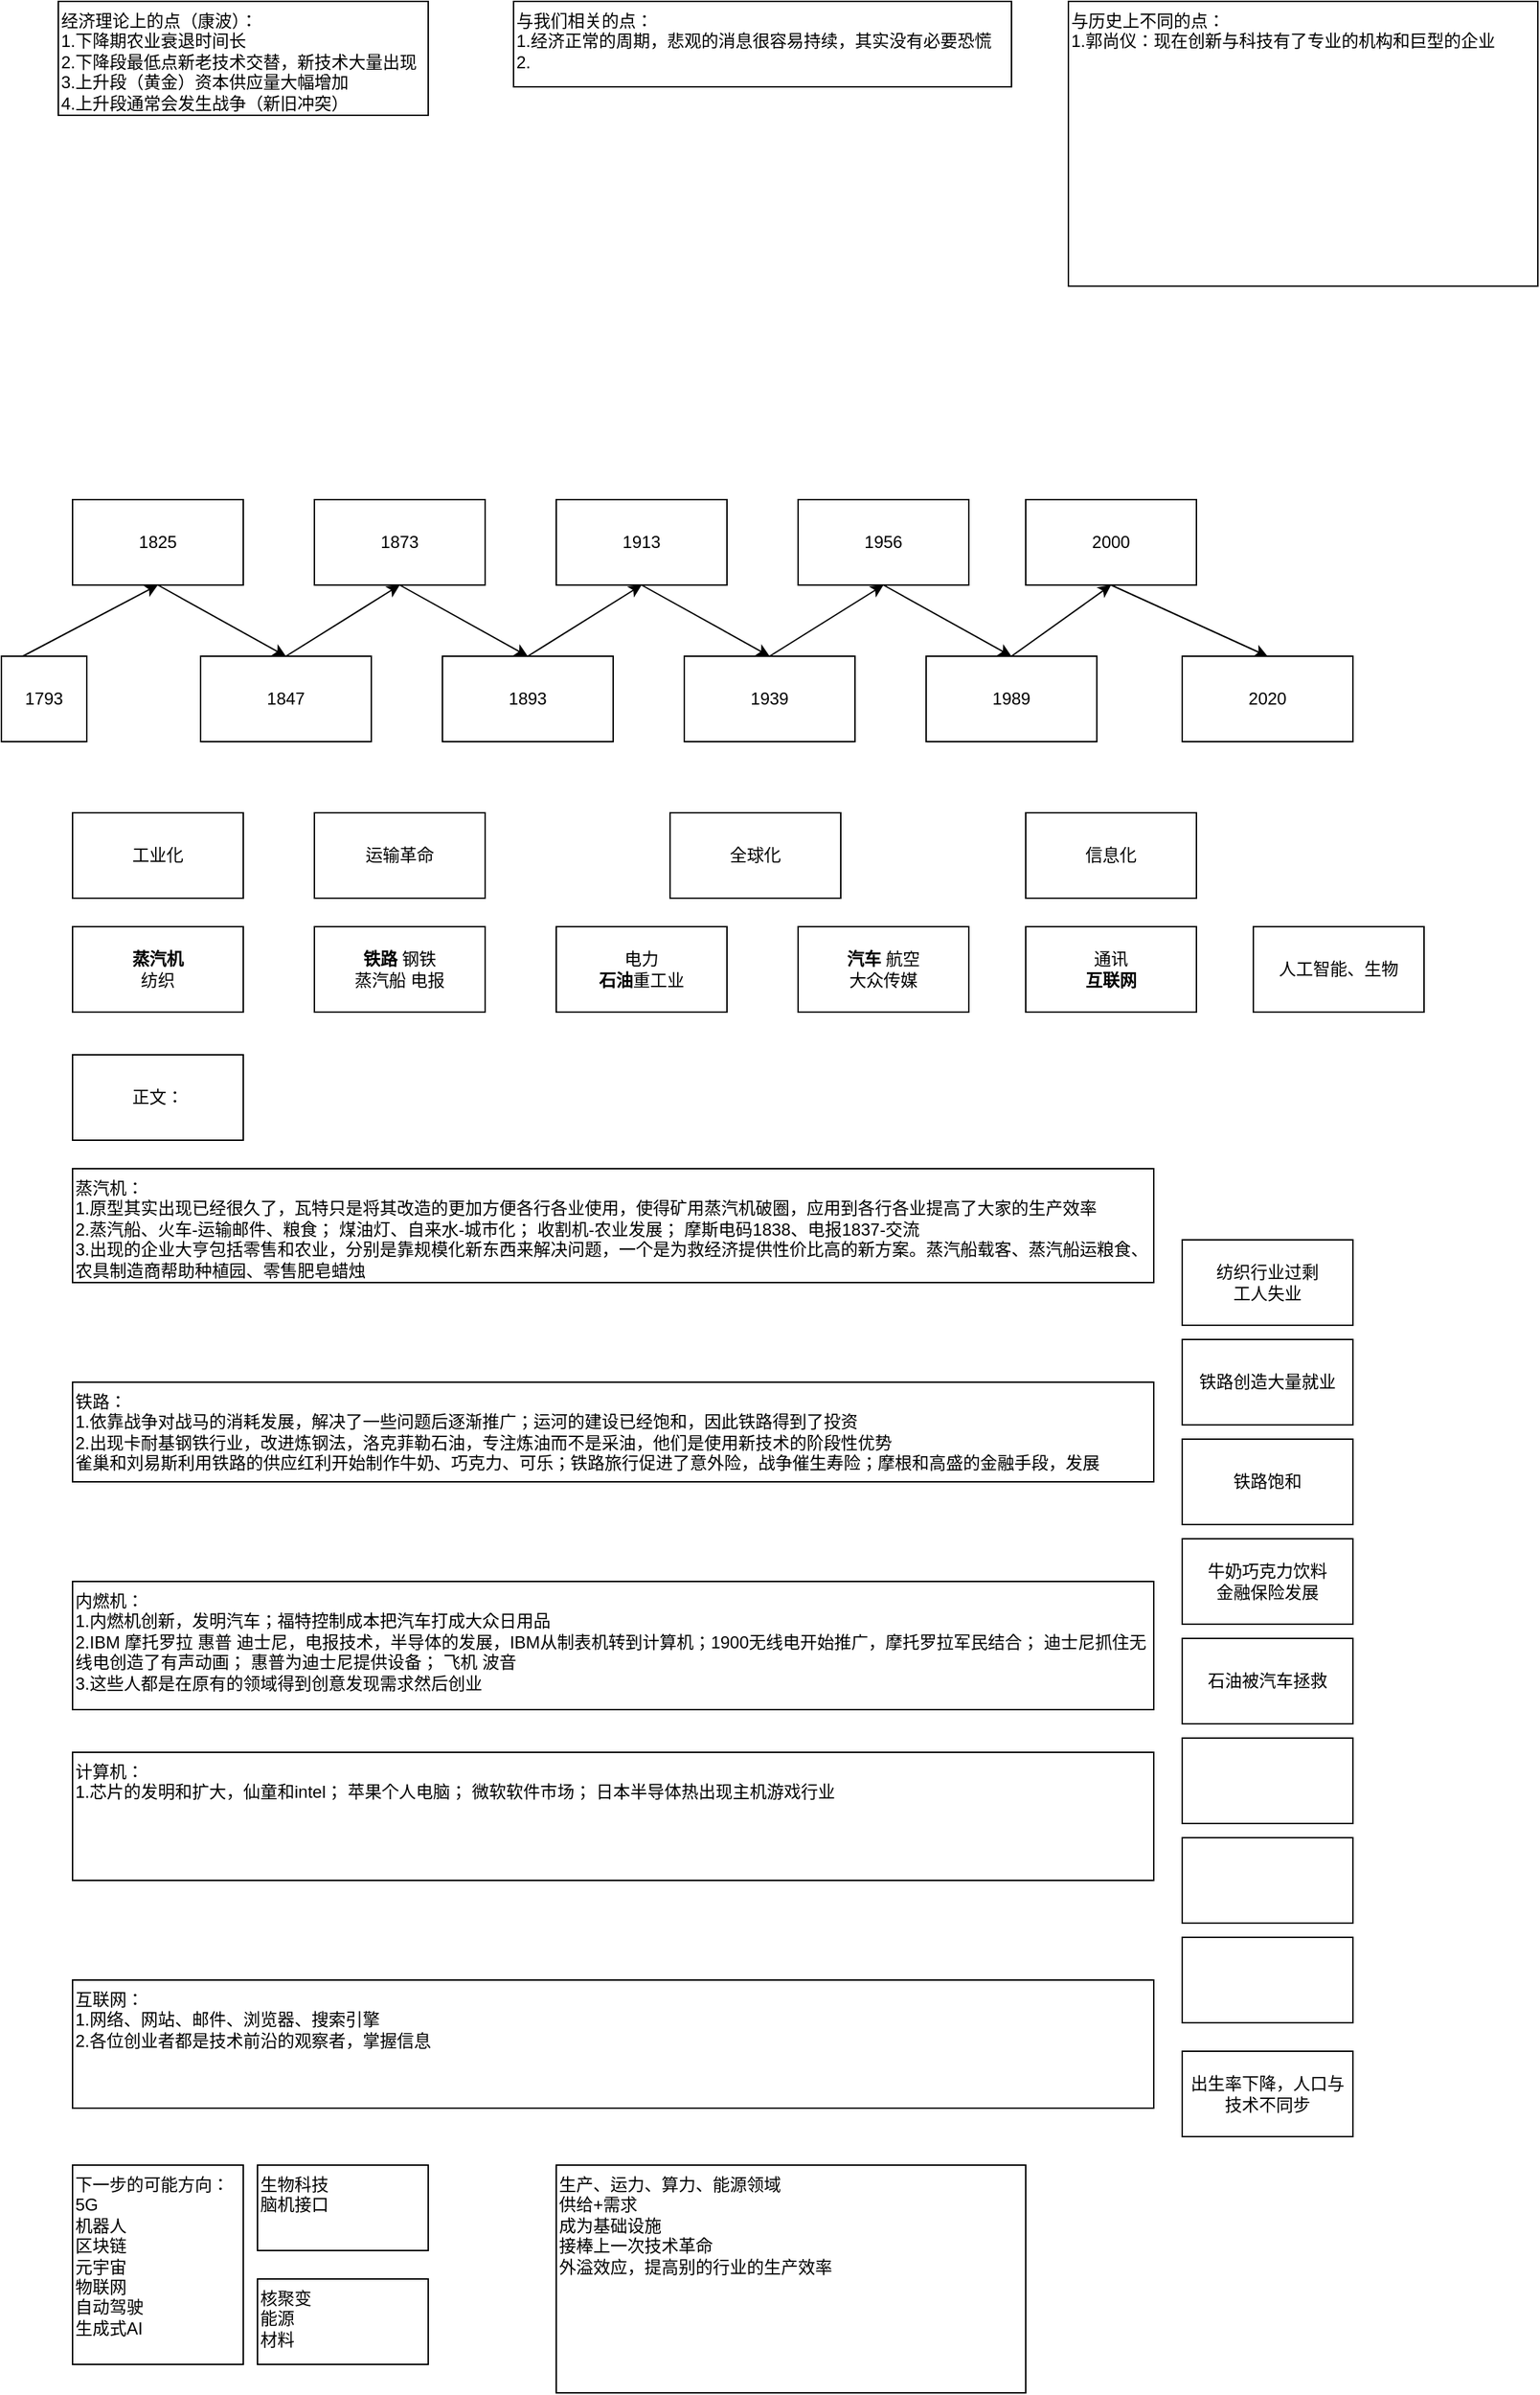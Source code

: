 <mxfile version="24.3.1" type="github">
  <diagram name="第 1 页" id="vTX5wK9Gj_gGrEb3DV-r">
    <mxGraphModel dx="1434" dy="746" grid="1" gridSize="10" guides="1" tooltips="1" connect="1" arrows="1" fold="1" page="1" pageScale="1" pageWidth="3300" pageHeight="4681" math="0" shadow="0">
      <root>
        <mxCell id="0" />
        <mxCell id="1" parent="0" />
        <mxCell id="fTLe9w5As901FmEwYzMM-35" style="rounded=0;orthogonalLoop=1;jettySize=auto;html=1;exitX=0.5;exitY=1;exitDx=0;exitDy=0;entryX=0.5;entryY=0;entryDx=0;entryDy=0;" edge="1" parent="1" source="fTLe9w5As901FmEwYzMM-3" target="fTLe9w5As901FmEwYzMM-28">
          <mxGeometry relative="1" as="geometry" />
        </mxCell>
        <mxCell id="fTLe9w5As901FmEwYzMM-3" value="1825" style="whiteSpace=wrap;html=1;" vertex="1" parent="1">
          <mxGeometry x="50" y="390" width="120" height="60" as="geometry" />
        </mxCell>
        <mxCell id="fTLe9w5As901FmEwYzMM-4" value="工业化" style="whiteSpace=wrap;html=1;" vertex="1" parent="1">
          <mxGeometry x="50" y="610" width="120" height="60" as="geometry" />
        </mxCell>
        <mxCell id="fTLe9w5As901FmEwYzMM-5" value="&lt;b&gt;蒸汽机&lt;/b&gt;&lt;div&gt;纺织&lt;/div&gt;" style="whiteSpace=wrap;html=1;" vertex="1" parent="1">
          <mxGeometry x="50" y="690" width="120" height="60" as="geometry" />
        </mxCell>
        <mxCell id="fTLe9w5As901FmEwYzMM-37" style="rounded=0;orthogonalLoop=1;jettySize=auto;html=1;exitX=0.5;exitY=1;exitDx=0;exitDy=0;entryX=0.5;entryY=0;entryDx=0;entryDy=0;" edge="1" parent="1" source="fTLe9w5As901FmEwYzMM-9" target="fTLe9w5As901FmEwYzMM-29">
          <mxGeometry relative="1" as="geometry" />
        </mxCell>
        <mxCell id="fTLe9w5As901FmEwYzMM-9" value="1873" style="whiteSpace=wrap;html=1;" vertex="1" parent="1">
          <mxGeometry x="220" y="390" width="120" height="60" as="geometry" />
        </mxCell>
        <mxCell id="fTLe9w5As901FmEwYzMM-11" value="运输革命" style="whiteSpace=wrap;html=1;" vertex="1" parent="1">
          <mxGeometry x="220" y="610" width="120" height="60" as="geometry" />
        </mxCell>
        <mxCell id="fTLe9w5As901FmEwYzMM-12" value="&lt;b&gt;铁路&lt;/b&gt; 钢铁&lt;div&gt;蒸汽船 电报&lt;/div&gt;" style="whiteSpace=wrap;html=1;" vertex="1" parent="1">
          <mxGeometry x="220" y="690" width="120" height="60" as="geometry" />
        </mxCell>
        <mxCell id="fTLe9w5As901FmEwYzMM-39" style="rounded=0;orthogonalLoop=1;jettySize=auto;html=1;exitX=0.5;exitY=1;exitDx=0;exitDy=0;entryX=0.5;entryY=0;entryDx=0;entryDy=0;" edge="1" parent="1" source="fTLe9w5As901FmEwYzMM-14" target="fTLe9w5As901FmEwYzMM-30">
          <mxGeometry relative="1" as="geometry" />
        </mxCell>
        <mxCell id="fTLe9w5As901FmEwYzMM-14" value="1913" style="whiteSpace=wrap;html=1;" vertex="1" parent="1">
          <mxGeometry x="390" y="390" width="120" height="60" as="geometry" />
        </mxCell>
        <mxCell id="fTLe9w5As901FmEwYzMM-16" value="全球化" style="whiteSpace=wrap;html=1;" vertex="1" parent="1">
          <mxGeometry x="470" y="610" width="120" height="60" as="geometry" />
        </mxCell>
        <mxCell id="fTLe9w5As901FmEwYzMM-17" value="电力&lt;div&gt;&lt;b&gt;石油&lt;/b&gt;重工业&lt;/div&gt;" style="whiteSpace=wrap;html=1;" vertex="1" parent="1">
          <mxGeometry x="390" y="690" width="120" height="60" as="geometry" />
        </mxCell>
        <mxCell id="fTLe9w5As901FmEwYzMM-41" style="rounded=0;orthogonalLoop=1;jettySize=auto;html=1;exitX=0.5;exitY=1;exitDx=0;exitDy=0;entryX=0.5;entryY=0;entryDx=0;entryDy=0;" edge="1" parent="1" source="fTLe9w5As901FmEwYzMM-19" target="fTLe9w5As901FmEwYzMM-32">
          <mxGeometry relative="1" as="geometry" />
        </mxCell>
        <mxCell id="fTLe9w5As901FmEwYzMM-19" value="1956" style="whiteSpace=wrap;html=1;" vertex="1" parent="1">
          <mxGeometry x="560" y="390" width="120" height="60" as="geometry" />
        </mxCell>
        <mxCell id="fTLe9w5As901FmEwYzMM-21" value="信息化" style="whiteSpace=wrap;html=1;" vertex="1" parent="1">
          <mxGeometry x="720" y="610" width="120" height="60" as="geometry" />
        </mxCell>
        <mxCell id="fTLe9w5As901FmEwYzMM-22" value="&lt;b&gt;汽车&lt;/b&gt; 航空&lt;div&gt;大众传媒&lt;/div&gt;" style="whiteSpace=wrap;html=1;" vertex="1" parent="1">
          <mxGeometry x="560" y="690" width="120" height="60" as="geometry" />
        </mxCell>
        <mxCell id="fTLe9w5As901FmEwYzMM-43" style="rounded=0;orthogonalLoop=1;jettySize=auto;html=1;exitX=0.5;exitY=1;exitDx=0;exitDy=0;entryX=0.5;entryY=0;entryDx=0;entryDy=0;" edge="1" parent="1" source="fTLe9w5As901FmEwYzMM-24" target="fTLe9w5As901FmEwYzMM-33">
          <mxGeometry relative="1" as="geometry" />
        </mxCell>
        <mxCell id="fTLe9w5As901FmEwYzMM-24" value="2000" style="whiteSpace=wrap;html=1;" vertex="1" parent="1">
          <mxGeometry x="720" y="390" width="120" height="60" as="geometry" />
        </mxCell>
        <mxCell id="fTLe9w5As901FmEwYzMM-27" value="通讯&lt;div&gt;&lt;b&gt;互联网&lt;/b&gt;&lt;/div&gt;" style="whiteSpace=wrap;html=1;" vertex="1" parent="1">
          <mxGeometry x="720" y="690" width="120" height="60" as="geometry" />
        </mxCell>
        <mxCell id="fTLe9w5As901FmEwYzMM-36" style="rounded=0;orthogonalLoop=1;jettySize=auto;html=1;exitX=0.5;exitY=0;exitDx=0;exitDy=0;entryX=0.5;entryY=1;entryDx=0;entryDy=0;" edge="1" parent="1" source="fTLe9w5As901FmEwYzMM-28" target="fTLe9w5As901FmEwYzMM-9">
          <mxGeometry relative="1" as="geometry" />
        </mxCell>
        <mxCell id="fTLe9w5As901FmEwYzMM-28" value="1847" style="whiteSpace=wrap;html=1;" vertex="1" parent="1">
          <mxGeometry x="140" y="500" width="120" height="60" as="geometry" />
        </mxCell>
        <mxCell id="fTLe9w5As901FmEwYzMM-38" style="rounded=0;orthogonalLoop=1;jettySize=auto;html=1;exitX=0.5;exitY=0;exitDx=0;exitDy=0;entryX=0.5;entryY=1;entryDx=0;entryDy=0;" edge="1" parent="1" source="fTLe9w5As901FmEwYzMM-29" target="fTLe9w5As901FmEwYzMM-14">
          <mxGeometry relative="1" as="geometry" />
        </mxCell>
        <mxCell id="fTLe9w5As901FmEwYzMM-29" value="1893" style="whiteSpace=wrap;html=1;" vertex="1" parent="1">
          <mxGeometry x="310" y="500" width="120" height="60" as="geometry" />
        </mxCell>
        <mxCell id="fTLe9w5As901FmEwYzMM-40" style="rounded=0;orthogonalLoop=1;jettySize=auto;html=1;exitX=0.5;exitY=0;exitDx=0;exitDy=0;entryX=0.5;entryY=1;entryDx=0;entryDy=0;" edge="1" parent="1" source="fTLe9w5As901FmEwYzMM-30" target="fTLe9w5As901FmEwYzMM-19">
          <mxGeometry relative="1" as="geometry" />
        </mxCell>
        <mxCell id="fTLe9w5As901FmEwYzMM-30" value="1939" style="whiteSpace=wrap;html=1;" vertex="1" parent="1">
          <mxGeometry x="480" y="500" width="120" height="60" as="geometry" />
        </mxCell>
        <mxCell id="fTLe9w5As901FmEwYzMM-42" style="rounded=0;orthogonalLoop=1;jettySize=auto;html=1;exitX=0.5;exitY=0;exitDx=0;exitDy=0;entryX=0.5;entryY=1;entryDx=0;entryDy=0;" edge="1" parent="1" source="fTLe9w5As901FmEwYzMM-32" target="fTLe9w5As901FmEwYzMM-24">
          <mxGeometry relative="1" as="geometry" />
        </mxCell>
        <mxCell id="fTLe9w5As901FmEwYzMM-32" value="1989" style="whiteSpace=wrap;html=1;" vertex="1" parent="1">
          <mxGeometry x="650" y="500" width="120" height="60" as="geometry" />
        </mxCell>
        <mxCell id="fTLe9w5As901FmEwYzMM-33" value="2020" style="whiteSpace=wrap;html=1;" vertex="1" parent="1">
          <mxGeometry x="830" y="500" width="120" height="60" as="geometry" />
        </mxCell>
        <mxCell id="fTLe9w5As901FmEwYzMM-34" value="人工智能、生物" style="whiteSpace=wrap;html=1;" vertex="1" parent="1">
          <mxGeometry x="880" y="690" width="120" height="60" as="geometry" />
        </mxCell>
        <mxCell id="fTLe9w5As901FmEwYzMM-45" style="rounded=0;orthogonalLoop=1;jettySize=auto;html=1;exitX=0.25;exitY=0;exitDx=0;exitDy=0;entryX=0.5;entryY=1;entryDx=0;entryDy=0;" edge="1" parent="1" source="fTLe9w5As901FmEwYzMM-44" target="fTLe9w5As901FmEwYzMM-3">
          <mxGeometry relative="1" as="geometry" />
        </mxCell>
        <mxCell id="fTLe9w5As901FmEwYzMM-44" value="1793" style="whiteSpace=wrap;html=1;" vertex="1" parent="1">
          <mxGeometry y="500" width="60" height="60" as="geometry" />
        </mxCell>
        <mxCell id="fTLe9w5As901FmEwYzMM-46" value="&lt;div&gt;经济理论上的点（康波）：&lt;/div&gt;1.下降期农业衰退时间长&lt;div&gt;2.下降段最低点新老技术交替，新技术大量出现&lt;/div&gt;&lt;div&gt;3.上升段（黄金）资本供应量大幅增加&lt;/div&gt;&lt;div&gt;4.上升段通常会发生战争（新旧冲突）&lt;/div&gt;&lt;div&gt;&lt;br&gt;&lt;/div&gt;" style="whiteSpace=wrap;html=1;align=left;verticalAlign=top;" vertex="1" parent="1">
          <mxGeometry x="40" y="40" width="260" height="80" as="geometry" />
        </mxCell>
        <mxCell id="fTLe9w5As901FmEwYzMM-47" value="与我们相关的点：&lt;div&gt;1.经济正常的周期，悲观的消息很容易持续，其实没有必要恐慌&lt;/div&gt;&lt;div&gt;2.&lt;/div&gt;" style="whiteSpace=wrap;html=1;align=left;verticalAlign=top;" vertex="1" parent="1">
          <mxGeometry x="360" y="40" width="350" height="60" as="geometry" />
        </mxCell>
        <mxCell id="fTLe9w5As901FmEwYzMM-48" value="正文：" style="whiteSpace=wrap;html=1;" vertex="1" parent="1">
          <mxGeometry x="50" y="780" width="120" height="60" as="geometry" />
        </mxCell>
        <mxCell id="fTLe9w5As901FmEwYzMM-49" value="蒸汽机：&lt;div&gt;1.原型其实出现已经很久了，瓦特只是将其改造的更加方便各行各业使用，使得矿用蒸汽机破圈，应用到各行各业提高了大家的生产效率&lt;/div&gt;&lt;div&gt;2.&lt;span style=&quot;text-align: center; background-color: initial;&quot;&gt;蒸汽船、火车-运输邮件、粮食；&amp;nbsp;&lt;/span&gt;&lt;span style=&quot;text-align: center; background-color: initial;&quot;&gt;煤油灯、自来水-城市化；&amp;nbsp;&lt;/span&gt;&lt;span style=&quot;text-align: center; background-color: initial;&quot;&gt;收割机-农业发展；&amp;nbsp;&lt;/span&gt;&lt;span style=&quot;text-align: center; background-color: initial;&quot;&gt;摩斯电码1838、电报1837-交流&lt;/span&gt;&lt;/div&gt;&lt;div&gt;&lt;span style=&quot;text-align: center; background-color: initial;&quot;&gt;3.出现的企业大亨包括零售和农业，分别是靠规模化新东西来解决问题，一个是为救经济提供性价比高的新方案。蒸汽船载客、蒸汽船运粮食、农具制造商帮助种植园、零售肥皂蜡烛&lt;/span&gt;&lt;/div&gt;" style="whiteSpace=wrap;html=1;align=left;verticalAlign=top;" vertex="1" parent="1">
          <mxGeometry x="50" y="860" width="760" height="80" as="geometry" />
        </mxCell>
        <mxCell id="fTLe9w5As901FmEwYzMM-50" value="与历史上不同的点：&lt;div&gt;1.郭尚仪：现在创新与科技有了专业的机构和巨型的企业&lt;/div&gt;" style="whiteSpace=wrap;html=1;align=left;verticalAlign=top;" vertex="1" parent="1">
          <mxGeometry x="750" y="40" width="330" height="200" as="geometry" />
        </mxCell>
        <mxCell id="fTLe9w5As901FmEwYzMM-52" value="铁路：&lt;div&gt;1.依靠战争对战马的消耗发展，解决了一些问题后逐渐推广；运河的建设已经饱和，因此铁路得到了投资&lt;/div&gt;&lt;div&gt;2.出现卡耐基钢铁行业，改进炼钢法，洛克菲勒石油，专注炼油而不是采油，他们是使用新技术的阶段性优势&lt;/div&gt;&lt;div&gt;雀巢和刘易斯利用铁路的供应红利开始制作牛奶、巧克力、可乐；铁路旅行促进了意外险，战争催生寿险；摩根和高盛的金融手段，发展&lt;/div&gt;" style="whiteSpace=wrap;html=1;align=left;verticalAlign=top;" vertex="1" parent="1">
          <mxGeometry x="50" y="1010" width="760" height="70" as="geometry" />
        </mxCell>
        <mxCell id="fTLe9w5As901FmEwYzMM-53" value="纺织行业过剩&lt;div&gt;工人失业&lt;/div&gt;" style="whiteSpace=wrap;html=1;" vertex="1" parent="1">
          <mxGeometry x="830" y="910" width="120" height="60" as="geometry" />
        </mxCell>
        <mxCell id="fTLe9w5As901FmEwYzMM-54" value="铁路创造大量就业" style="whiteSpace=wrap;html=1;" vertex="1" parent="1">
          <mxGeometry x="830" y="980" width="120" height="60" as="geometry" />
        </mxCell>
        <mxCell id="fTLe9w5As901FmEwYzMM-55" value="牛奶巧克力饮料&lt;div&gt;金融保险发展&lt;/div&gt;" style="whiteSpace=wrap;html=1;" vertex="1" parent="1">
          <mxGeometry x="830" y="1120" width="120" height="60" as="geometry" />
        </mxCell>
        <mxCell id="fTLe9w5As901FmEwYzMM-56" value="铁路饱和" style="whiteSpace=wrap;html=1;" vertex="1" parent="1">
          <mxGeometry x="830" y="1050" width="120" height="60" as="geometry" />
        </mxCell>
        <mxCell id="fTLe9w5As901FmEwYzMM-57" value="内燃机：&lt;div&gt;1.内燃机创新，发明汽车；福特控制成本把汽车打成大众日用品&lt;/div&gt;&lt;div&gt;2.IBM 摩托罗拉 惠普 迪士尼，电报技术，半导体的发展，IBM从制表机转到计算机；&lt;span style=&quot;background-color: initial;&quot;&gt;1900无线电开始推广，摩托罗拉军民结合； 迪士尼抓住无线电创造了有声动画； 惠普为迪士尼提供设备； 飞机 波音&lt;/span&gt;&lt;/div&gt;&lt;div&gt;&lt;span style=&quot;background-color: initial;&quot;&gt;3.这些人都是在原有的领域得到创意发现需求然后创业&lt;/span&gt;&lt;/div&gt;&lt;div&gt;&lt;span style=&quot;background-color: initial;&quot;&gt;&lt;br&gt;&lt;/span&gt;&lt;/div&gt;" style="whiteSpace=wrap;html=1;align=left;verticalAlign=top;" vertex="1" parent="1">
          <mxGeometry x="50" y="1150" width="760" height="90" as="geometry" />
        </mxCell>
        <mxCell id="fTLe9w5As901FmEwYzMM-58" value="石油被汽车拯救" style="whiteSpace=wrap;html=1;" vertex="1" parent="1">
          <mxGeometry x="830" y="1190" width="120" height="60" as="geometry" />
        </mxCell>
        <mxCell id="fTLe9w5As901FmEwYzMM-59" value="&lt;div&gt;&lt;span style=&quot;background-color: initial;&quot;&gt;计算机：&lt;/span&gt;&lt;/div&gt;&lt;div&gt;&lt;span style=&quot;background-color: initial;&quot;&gt;1.芯片的发明和扩大，仙童和intel； 苹果个人电脑； 微软软件市场； 日本半导体热出现主机游戏行业&lt;/span&gt;&lt;/div&gt;" style="whiteSpace=wrap;html=1;align=left;verticalAlign=top;" vertex="1" parent="1">
          <mxGeometry x="50" y="1270" width="760" height="90" as="geometry" />
        </mxCell>
        <mxCell id="fTLe9w5As901FmEwYzMM-60" value="" style="whiteSpace=wrap;html=1;" vertex="1" parent="1">
          <mxGeometry x="830" y="1260" width="120" height="60" as="geometry" />
        </mxCell>
        <mxCell id="fTLe9w5As901FmEwYzMM-61" value="互联网：&lt;div&gt;1.网络、网站、邮件、浏览器、搜索引擎&lt;/div&gt;&lt;div&gt;2.各位创业者都是技术前沿的观察者，掌握信息&lt;br&gt;&lt;div&gt;&lt;br&gt;&lt;/div&gt;&lt;/div&gt;" style="whiteSpace=wrap;html=1;align=left;verticalAlign=top;" vertex="1" parent="1">
          <mxGeometry x="50" y="1430" width="760" height="90" as="geometry" />
        </mxCell>
        <mxCell id="fTLe9w5As901FmEwYzMM-62" value="" style="whiteSpace=wrap;html=1;" vertex="1" parent="1">
          <mxGeometry x="830" y="1330" width="120" height="60" as="geometry" />
        </mxCell>
        <mxCell id="fTLe9w5As901FmEwYzMM-63" value="" style="whiteSpace=wrap;html=1;" vertex="1" parent="1">
          <mxGeometry x="830" y="1400" width="120" height="60" as="geometry" />
        </mxCell>
        <mxCell id="fTLe9w5As901FmEwYzMM-64" value="出生率下降，人口与技术不同步" style="whiteSpace=wrap;html=1;" vertex="1" parent="1">
          <mxGeometry x="830" y="1480" width="120" height="60" as="geometry" />
        </mxCell>
        <mxCell id="fTLe9w5As901FmEwYzMM-65" value="下一步的可能方向：&lt;div&gt;5G&lt;/div&gt;&lt;div&gt;机器人&lt;/div&gt;&lt;div&gt;区块链&lt;/div&gt;&lt;div&gt;元宇宙&lt;/div&gt;&lt;div&gt;物联网&lt;/div&gt;&lt;div&gt;自动驾驶&lt;/div&gt;&lt;div&gt;生成式AI&lt;/div&gt;" style="whiteSpace=wrap;html=1;align=left;verticalAlign=top;" vertex="1" parent="1">
          <mxGeometry x="50" y="1560" width="120" height="140" as="geometry" />
        </mxCell>
        <mxCell id="fTLe9w5As901FmEwYzMM-66" value="核聚变&lt;div&gt;&lt;div&gt;能源&lt;/div&gt;&lt;div&gt;材料&lt;/div&gt;&lt;/div&gt;" style="whiteSpace=wrap;html=1;verticalAlign=top;align=left;" vertex="1" parent="1">
          <mxGeometry x="180" y="1640" width="120" height="60" as="geometry" />
        </mxCell>
        <mxCell id="fTLe9w5As901FmEwYzMM-67" value="&lt;div style=&quot;&quot;&gt;生物科技&lt;/div&gt;&lt;div style=&quot;&quot;&gt;脑机接口&lt;/div&gt;" style="whiteSpace=wrap;html=1;verticalAlign=top;align=left;" vertex="1" parent="1">
          <mxGeometry x="180" y="1560" width="120" height="60" as="geometry" />
        </mxCell>
        <mxCell id="fTLe9w5As901FmEwYzMM-68" value="生产、运力、算力、能源领域&lt;div&gt;供给+需求&lt;/div&gt;&lt;div&gt;成为基础设施&lt;/div&gt;&lt;div&gt;接棒上一次技术革命&lt;/div&gt;&lt;div&gt;外溢效应，提高别的行业的生产效率&lt;/div&gt;" style="whiteSpace=wrap;html=1;align=left;verticalAlign=top;" vertex="1" parent="1">
          <mxGeometry x="390" y="1560" width="330" height="160" as="geometry" />
        </mxCell>
      </root>
    </mxGraphModel>
  </diagram>
</mxfile>
